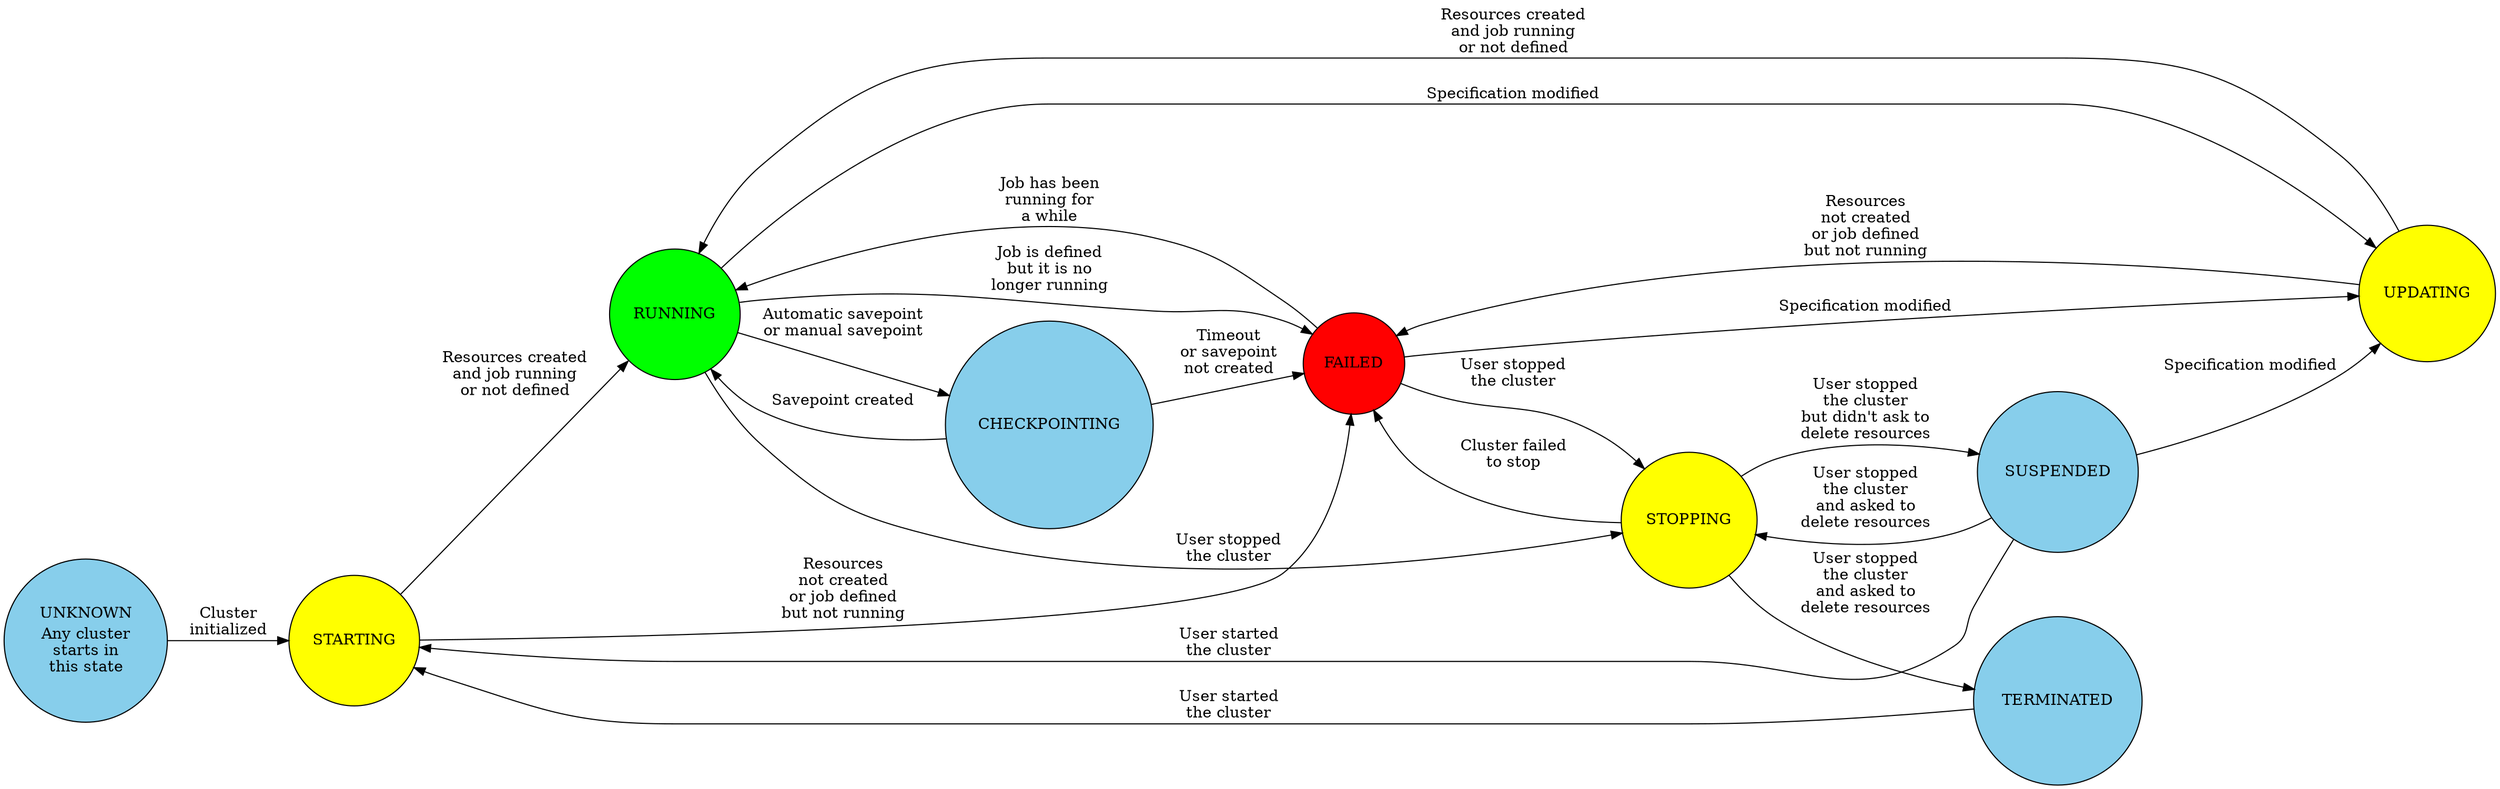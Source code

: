 digraph state_machine {
  graph [autosize=false, resolution=100];
  center=true;
  margin=0;
  rankdir=LR;
  node [shape=circle, style="filled", fillcolor=skyblue];
  UNKNOWN [ label = <
      <TABLE ALIGN="LEFT" BORDER="0" CELLBORDER="0" CELLSPACING="0">
          <TR>
              <TD>UNKNOWN</TD>
          </TR>
          <TR>
              <TD>Any cluster<BR/>starts in<BR/>this state</TD>
          </TR>
      </TABLE>
  > ];
  UNKNOWN -> STARTING [ label = <
      <TABLE ALIGN="LEFT" BORDER="0" CELLBORDER="0" CELLSPACING="0">
          <TR>
              <TD>Cluster<BR/>initialized</TD>
          </TR>
      </TABLE>
  > ];
  STARTING -> RUNNING [ label = <
      <TABLE ALIGN="LEFT" BORDER="0" CELLBORDER="0" CELLSPACING="0">
          <TR>
              <TD>Resources created<BR/>and job running<BR/>or not defined</TD>
          </TR>
      </TABLE>
  > ];
  STARTING -> FAILED [ label = <
      <TABLE ALIGN="LEFT" BORDER="0" CELLBORDER="0" CELLSPACING="0">
          <TR>
              <TD>Resources<BR/>not created<BR/>or job defined<BR/>but not running</TD>
          </TR>
      </TABLE>
  > ];
  RUNNING -> CHECKPOINTING [ label = <
      <TABLE ALIGN="LEFT" BORDER="0" CELLBORDER="0" CELLSPACING="0">
          <TR>
              <TD>Automatic savepoint<BR/>or manual savepoint</TD>
          </TR>
      </TABLE>
  > ];
  RUNNING -> UPDATING [ label = <
      <TABLE ALIGN="LEFT" BORDER="0" CELLBORDER="0" CELLSPACING="0">
          <TR>
              <TD>Specification modified</TD>
          </TR>
      </TABLE>
  > ];
  RUNNING -> FAILED [ label = <
      <TABLE ALIGN="LEFT" BORDER="0" CELLBORDER="0" CELLSPACING="0">
          <TR>
              <TD>Job is defined<BR/>but it is no<BR/>longer running</TD>
          </TR>
      </TABLE>
  > ];
  RUNNING -> STOPPING [ label = <
      <TABLE ALIGN="LEFT" BORDER="0" CELLBORDER="0" CELLSPACING="0">
          <TR>
              <TD>User stopped<BR/>the cluster</TD>
          </TR>
      </TABLE>
  > ];
  UPDATING -> FAILED [ label = <
      <TABLE ALIGN="LEFT" BORDER="0" CELLBORDER="0" CELLSPACING="0">
          <TR>
              <TD>Resources<BR/>not created<BR/>or job defined<BR/>but not running</TD>
          </TR>
      </TABLE>
  > ];
  UPDATING -> RUNNING [ label = <
      <TABLE ALIGN="LEFT" BORDER="0" CELLBORDER="0" CELLSPACING="0">
          <TR>
              <TD>Resources created<BR/>and job running<BR/>or not defined</TD>
          </TR>
      </TABLE>
  > ];
  STOPPING -> SUSPENDED [ label = <
      <TABLE ALIGN="LEFT" BORDER="0" CELLBORDER="0" CELLSPACING="0">
          <TR>
              <TD>User stopped<BR/>the cluster<BR/>but didn't ask to<BR/>delete resources</TD>
          </TR>
      </TABLE>
  > ];
  STOPPING -> TERMINATED [ label = <
      <TABLE ALIGN="LEFT" BORDER="0" CELLBORDER="0" CELLSPACING="0">
          <TR>
              <TD>User stopped<BR/>the cluster<BR/>and asked to<BR/>delete resources</TD>
          </TR>
      </TABLE>
  > ];
  STOPPING -> FAILED [ label = <
      <TABLE ALIGN="LEFT" BORDER="0" CELLBORDER="0" CELLSPACING="0">
          <TR>
              <TD>Cluster failed<BR/>to stop</TD>
          </TR>
      </TABLE>
  > ];
  CHECKPOINTING -> RUNNING [ label = <
      <TABLE ALIGN="LEFT" BORDER="0" CELLBORDER="0" CELLSPACING="0">
          <TR>
              <TD>Savepoint created</TD>
          </TR>
      </TABLE>
  > ];
  CHECKPOINTING -> FAILED [ label = <
      <TABLE ALIGN="LEFT" BORDER="0" CELLBORDER="0" CELLSPACING="0">
          <TR>
              <TD>Timeout<BR/>or savepoint<BR/>not created</TD>
          </TR>
      </TABLE>
  > ];
  SUSPENDED -> STARTING [ label = <
      <TABLE ALIGN="LEFT" BORDER="0" CELLBORDER="0" CELLSPACING="0">
          <TR>
              <TD>User started<BR/>the cluster</TD>
          </TR>
      </TABLE>
  > ];
  SUSPENDED -> STOPPING [ label = <
      <TABLE ALIGN="LEFT" BORDER="0" CELLBORDER="0" CELLSPACING="0">
          <TR>
              <TD>User stopped<BR/>the cluster<BR/>and asked to<BR/>delete resources</TD>
          </TR>
      </TABLE>
  > ];
  SUSPENDED -> UPDATING [ label = <
      <TABLE ALIGN="LEFT" BORDER="0" CELLBORDER="0" CELLSPACING="0">
          <TR>
              <TD>Specification modified</TD>
          </TR>
      </TABLE>
  > ];
  TERMINATED -> STARTING [ label = <
      <TABLE ALIGN="LEFT" BORDER="0" CELLBORDER="0" CELLSPACING="0">
          <TR>
              <TD>User started<BR/>the cluster</TD>
          </TR>
      </TABLE>
  > ];
  FAILED -> STOPPING [ label = <
      <TABLE ALIGN="LEFT" BORDER="0" CELLBORDER="0" CELLSPACING="0">
          <TR>
              <TD>User stopped<BR/>the cluster</TD>
          </TR>
      </TABLE>
  > ];
  FAILED -> RUNNING [ label = <
      <TABLE ALIGN="LEFT" BORDER="0" CELLBORDER="0" CELLSPACING="0">
          <TR>
              <TD>Job has been<BR/>running for<BR/>a while</TD>
          </TR>
      </TABLE>
  > ];
  FAILED -> UPDATING [ label = <
      <TABLE ALIGN="LEFT" BORDER="0" CELLBORDER="0" CELLSPACING="0">
          <TR>
              <TD>Specification modified</TD>
          </TR>
      </TABLE>
  > ];
  STOPPING [ fillcolor=yellow ];
  STARTING [ fillcolor=yellow ];
  UPDATING [ fillcolor=yellow ];
  RUNNING [ fillcolor=green ];
  FAILED [ fillcolor=red ];
  CHECKPOINTING [ fillcolor=skyblue ];
}
